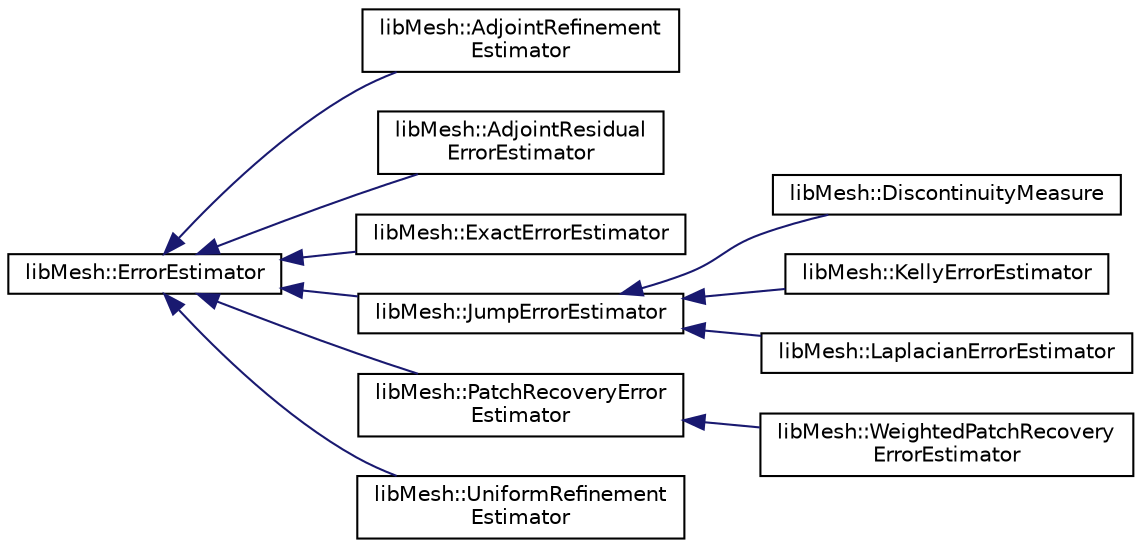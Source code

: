 digraph "类继承关系图"
{
 // INTERACTIVE_SVG=YES
  edge [fontname="Helvetica",fontsize="10",labelfontname="Helvetica",labelfontsize="10"];
  node [fontname="Helvetica",fontsize="10",shape=record];
  rankdir="LR";
  Node1 [label="libMesh::ErrorEstimator",height=0.2,width=0.4,color="black", fillcolor="white", style="filled",URL="$classlibMesh_1_1ErrorEstimator.html",tooltip="This class holds functions that will estimate the error in a finite element solution on a given mesh..."];
  Node1 -> Node2 [dir="back",color="midnightblue",fontsize="10",style="solid",fontname="Helvetica"];
  Node2 [label="libMesh::AdjointRefinement\lEstimator",height=0.2,width=0.4,color="black", fillcolor="white", style="filled",URL="$classlibMesh_1_1AdjointRefinementEstimator.html",tooltip="This class implements a &quot;brute force&quot; goal-oriented error estimator which computes an estimate of err..."];
  Node1 -> Node3 [dir="back",color="midnightblue",fontsize="10",style="solid",fontname="Helvetica"];
  Node3 [label="libMesh::AdjointResidual\lErrorEstimator",height=0.2,width=0.4,color="black", fillcolor="white", style="filled",URL="$classlibMesh_1_1AdjointResidualErrorEstimator.html",tooltip="This class implements a goal oriented error indicator, by weighting residual-based estimates from the..."];
  Node1 -> Node4 [dir="back",color="midnightblue",fontsize="10",style="solid",fontname="Helvetica"];
  Node4 [label="libMesh::ExactErrorEstimator",height=0.2,width=0.4,color="black", fillcolor="white", style="filled",URL="$classlibMesh_1_1ExactErrorEstimator.html",tooltip="This class implements an &quot;error estimator&quot; based on the difference between the approximate and exact ..."];
  Node1 -> Node5 [dir="back",color="midnightblue",fontsize="10",style="solid",fontname="Helvetica"];
  Node5 [label="libMesh::JumpErrorEstimator",height=0.2,width=0.4,color="black", fillcolor="white", style="filled",URL="$classlibMesh_1_1JumpErrorEstimator.html",tooltip="This abstract base class implements utility functions for error estimators which are based on integra..."];
  Node5 -> Node6 [dir="back",color="midnightblue",fontsize="10",style="solid",fontname="Helvetica"];
  Node6 [label="libMesh::DiscontinuityMeasure",height=0.2,width=0.4,color="black", fillcolor="white", style="filled",URL="$classlibMesh_1_1DiscontinuityMeasure.html",tooltip="This class measures discontinuities between elements for debugging purposes. "];
  Node5 -> Node7 [dir="back",color="midnightblue",fontsize="10",style="solid",fontname="Helvetica"];
  Node7 [label="libMesh::KellyErrorEstimator",height=0.2,width=0.4,color="black", fillcolor="white", style="filled",URL="$classlibMesh_1_1KellyErrorEstimator.html",tooltip="This class implements the Kelly error indicator which is based on the flux jumps between elements..."];
  Node5 -> Node8 [dir="back",color="midnightblue",fontsize="10",style="solid",fontname="Helvetica"];
  Node8 [label="libMesh::LaplacianErrorEstimator",height=0.2,width=0.4,color="black", fillcolor="white", style="filled",URL="$classlibMesh_1_1LaplacianErrorEstimator.html",tooltip="This class is an error indicator based on laplacian jumps between elements. "];
  Node1 -> Node9 [dir="back",color="midnightblue",fontsize="10",style="solid",fontname="Helvetica"];
  Node9 [label="libMesh::PatchRecoveryError\lEstimator",height=0.2,width=0.4,color="black", fillcolor="white", style="filled",URL="$classlibMesh_1_1PatchRecoveryErrorEstimator.html",tooltip="This class implements the Patch Recovery error indicator. "];
  Node9 -> Node10 [dir="back",color="midnightblue",fontsize="10",style="solid",fontname="Helvetica"];
  Node10 [label="libMesh::WeightedPatchRecovery\lErrorEstimator",height=0.2,width=0.4,color="black", fillcolor="white", style="filled",URL="$classlibMesh_1_1WeightedPatchRecoveryErrorEstimator.html",tooltip="This class implements the Patch Recovery error indicator. "];
  Node1 -> Node11 [dir="back",color="midnightblue",fontsize="10",style="solid",fontname="Helvetica"];
  Node11 [label="libMesh::UniformRefinement\lEstimator",height=0.2,width=0.4,color="black", fillcolor="white", style="filled",URL="$classlibMesh_1_1UniformRefinementEstimator.html",tooltip="This class implements a ``brute force&#39;&#39; error estimator which integrates differences between the curr..."];
}
